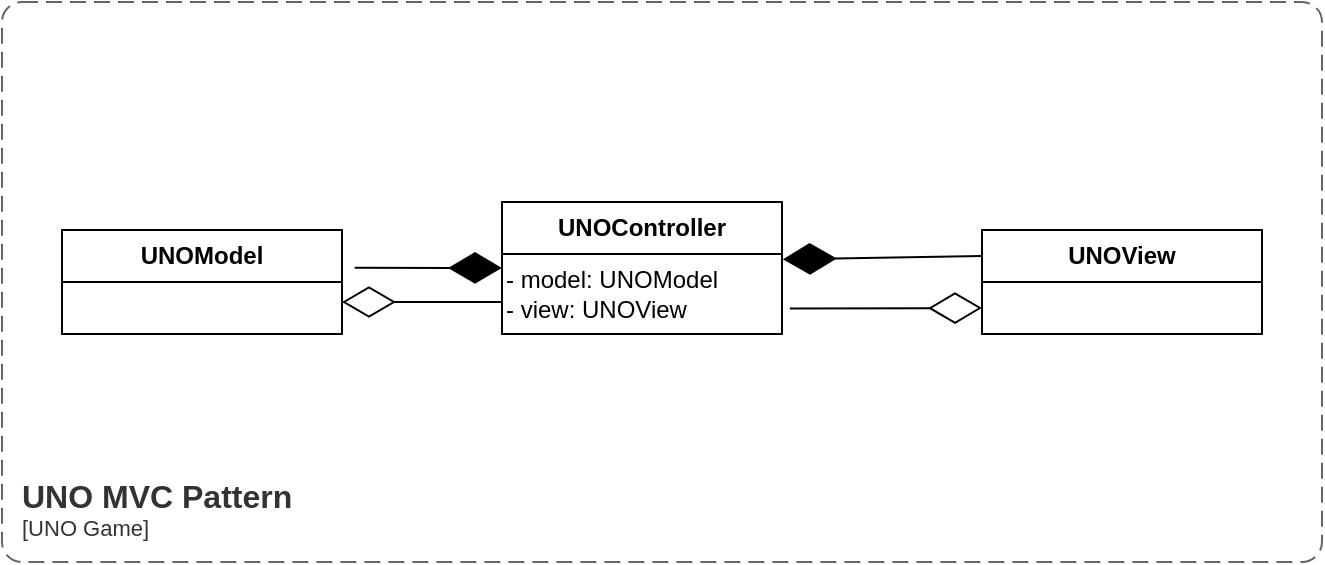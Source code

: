 <mxfile version="22.1.1" type="device">
  <diagram name="Page-1" id="LvdDiVqrXtPjRg3olo7a">
    <mxGraphModel dx="731" dy="778" grid="1" gridSize="10" guides="1" tooltips="1" connect="1" arrows="1" fold="1" page="1" pageScale="1" pageWidth="850" pageHeight="1100" math="0" shadow="0">
      <root>
        <mxCell id="0" />
        <mxCell id="1" parent="0" />
        <mxCell id="EtHLjX7iD1_e4PrW8Pfc-1" value="&lt;b&gt;UNOModel&lt;/b&gt;" style="swimlane;fontStyle=0;childLayout=stackLayout;horizontal=1;startSize=26;fillColor=none;horizontalStack=0;resizeParent=1;resizeParentMax=0;resizeLast=0;collapsible=1;marginBottom=0;whiteSpace=wrap;html=1;" vertex="1" parent="1">
          <mxGeometry x="50" y="184" width="140" height="52" as="geometry" />
        </mxCell>
        <mxCell id="EtHLjX7iD1_e4PrW8Pfc-9" value="&lt;b&gt;UNOView&lt;/b&gt;" style="swimlane;fontStyle=0;childLayout=stackLayout;horizontal=1;startSize=26;fillColor=none;horizontalStack=0;resizeParent=1;resizeParentMax=0;resizeLast=0;collapsible=1;marginBottom=0;whiteSpace=wrap;html=1;" vertex="1" parent="1">
          <mxGeometry x="510" y="184" width="140" height="52" as="geometry" />
        </mxCell>
        <mxCell id="EtHLjX7iD1_e4PrW8Pfc-17" value="&lt;b&gt;UNOController&lt;/b&gt;" style="swimlane;fontStyle=0;childLayout=stackLayout;horizontal=1;startSize=26;fillColor=none;horizontalStack=0;resizeParent=1;resizeParentMax=0;resizeLast=0;collapsible=1;marginBottom=0;whiteSpace=wrap;html=1;" vertex="1" parent="1">
          <mxGeometry x="270" y="170" width="140" height="66" as="geometry" />
        </mxCell>
        <mxCell id="EtHLjX7iD1_e4PrW8Pfc-23" value="- model: UNOModel&lt;br&gt;- view: UNOView" style="text;html=1;align=left;verticalAlign=middle;resizable=0;points=[];autosize=1;strokeColor=none;fillColor=none;" vertex="1" parent="EtHLjX7iD1_e4PrW8Pfc-17">
          <mxGeometry y="26" width="140" height="40" as="geometry" />
        </mxCell>
        <mxCell id="EtHLjX7iD1_e4PrW8Pfc-22" value="" style="endArrow=diamondThin;endFill=1;endSize=24;html=1;rounded=0;entryX=0;entryY=0.5;entryDx=0;entryDy=0;exitX=1.045;exitY=0.364;exitDx=0;exitDy=0;exitPerimeter=0;" edge="1" parent="1" source="EtHLjX7iD1_e4PrW8Pfc-1" target="EtHLjX7iD1_e4PrW8Pfc-17">
          <mxGeometry width="160" relative="1" as="geometry">
            <mxPoint x="190" y="196" as="sourcePoint" />
            <mxPoint x="320" y="260" as="targetPoint" />
          </mxGeometry>
        </mxCell>
        <mxCell id="EtHLjX7iD1_e4PrW8Pfc-24" value="" style="endArrow=diamondThin;endFill=0;endSize=24;html=1;rounded=0;exitX=1.028;exitY=0.681;exitDx=0;exitDy=0;exitPerimeter=0;entryX=0;entryY=0.75;entryDx=0;entryDy=0;" edge="1" parent="1" source="EtHLjX7iD1_e4PrW8Pfc-23" target="EtHLjX7iD1_e4PrW8Pfc-9">
          <mxGeometry width="160" relative="1" as="geometry">
            <mxPoint x="510" y="203" as="sourcePoint" />
            <mxPoint x="470" y="230" as="targetPoint" />
          </mxGeometry>
        </mxCell>
        <object placeholders="1" c4Name="UNO MVC Pattern" c4Type="ContainerScopeBoundary" c4Application="UNO Game" label="&lt;font style=&quot;font-size: 16px&quot;&gt;&lt;b&gt;&lt;div style=&quot;text-align: left&quot;&gt;%c4Name%&lt;/div&gt;&lt;/b&gt;&lt;/font&gt;&lt;div style=&quot;text-align: left&quot;&gt;[%c4Application%]&lt;/div&gt;" id="EtHLjX7iD1_e4PrW8Pfc-25">
          <mxCell style="rounded=1;fontSize=11;whiteSpace=wrap;html=1;dashed=1;arcSize=20;fillColor=none;strokeColor=#666666;fontColor=#333333;labelBackgroundColor=none;align=left;verticalAlign=bottom;labelBorderColor=none;spacingTop=0;spacing=10;dashPattern=8 4;metaEdit=1;rotatable=0;perimeter=rectanglePerimeter;noLabel=0;labelPadding=0;allowArrows=0;connectable=0;expand=0;recursiveResize=0;editable=1;pointerEvents=0;absoluteArcSize=1;points=[[0.25,0,0],[0.5,0,0],[0.75,0,0],[1,0.25,0],[1,0.5,0],[1,0.75,0],[0.75,1,0],[0.5,1,0],[0.25,1,0],[0,0.75,0],[0,0.5,0],[0,0.25,0]];" vertex="1" parent="1">
            <mxGeometry x="20" y="70" width="660" height="280" as="geometry" />
          </mxCell>
        </object>
        <mxCell id="EtHLjX7iD1_e4PrW8Pfc-27" value="" style="endArrow=diamondThin;endFill=0;endSize=24;html=1;rounded=0;entryX=1.028;entryY=0.183;entryDx=0;entryDy=0;entryPerimeter=0;" edge="1" parent="1">
          <mxGeometry width="160" relative="1" as="geometry">
            <mxPoint x="270" y="220" as="sourcePoint" />
            <mxPoint x="190" y="220" as="targetPoint" />
          </mxGeometry>
        </mxCell>
        <mxCell id="EtHLjX7iD1_e4PrW8Pfc-28" value="" style="endArrow=diamondThin;endFill=1;endSize=24;html=1;rounded=0;exitX=0;exitY=0.25;exitDx=0;exitDy=0;entryX=1.003;entryY=0.067;entryDx=0;entryDy=0;entryPerimeter=0;" edge="1" parent="1" source="EtHLjX7iD1_e4PrW8Pfc-9" target="EtHLjX7iD1_e4PrW8Pfc-23">
          <mxGeometry width="160" relative="1" as="geometry">
            <mxPoint x="410" y="140" as="sourcePoint" />
            <mxPoint x="440" y="190" as="targetPoint" />
          </mxGeometry>
        </mxCell>
      </root>
    </mxGraphModel>
  </diagram>
</mxfile>
